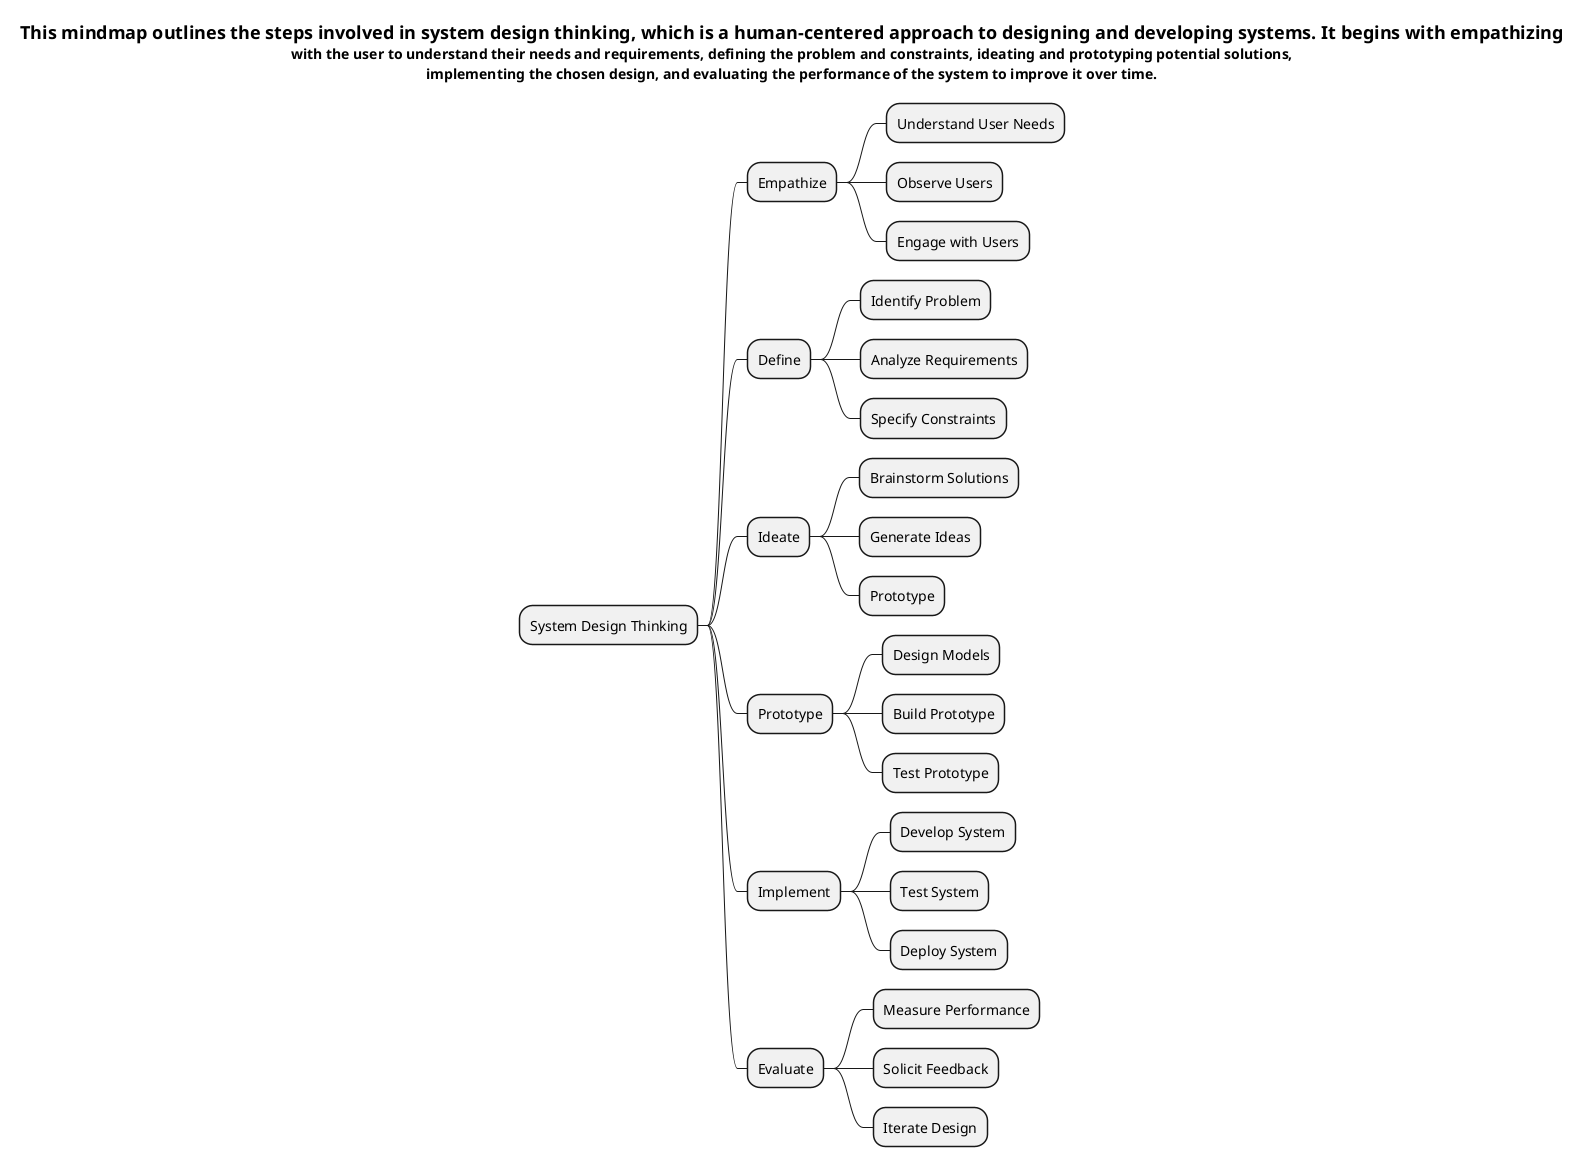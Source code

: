 
@startmindmap
title =This mindmap outlines the steps involved in system design thinking, which is a human-centered approach to designing and developing systems. It begins with empathizing\n with the user to understand their needs and requirements, defining the problem and constraints, ideating and prototyping potential solutions, \nimplementing the chosen design, and evaluating the performance of the system to improve it over time.


* System Design Thinking
** Empathize
*** Understand User Needs
*** Observe Users
*** Engage with Users
** Define
*** Identify Problem
*** Analyze Requirements
*** Specify Constraints
** Ideate
*** Brainstorm Solutions
*** Generate Ideas
*** Prototype
** Prototype
*** Design Models
*** Build Prototype
*** Test Prototype
** Implement
*** Develop System
*** Test System
*** Deploy System
** Evaluate
*** Measure Performance
*** Solicit Feedback
*** Iterate Design
@endmindmap